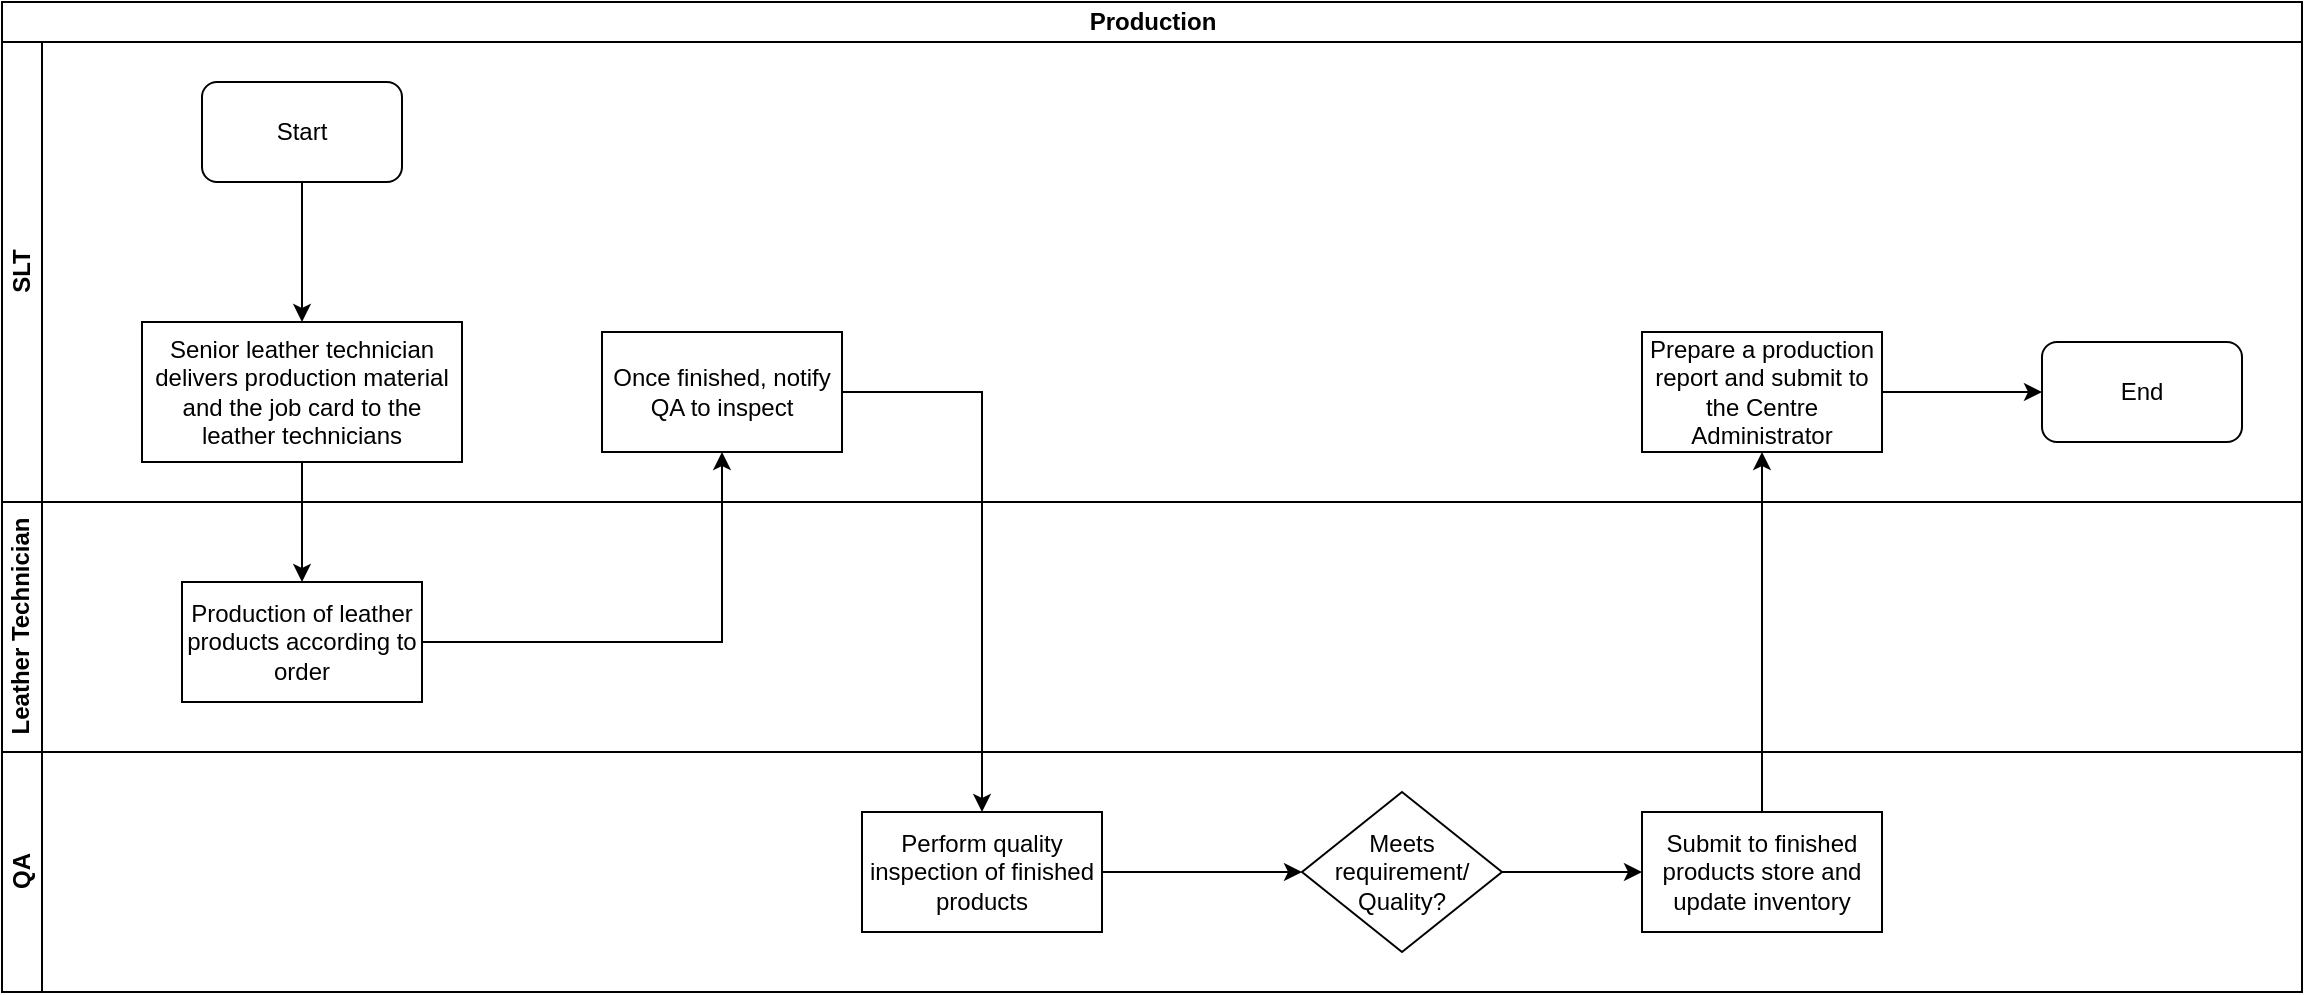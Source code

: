 <mxfile version="13.10.6" type="github">
  <diagram id="o7_8EQ_F5hT5oQO3mwsf" name="Page-1">
    <mxGraphModel dx="1038" dy="547" grid="1" gridSize="10" guides="1" tooltips="1" connect="1" arrows="1" fold="1" page="1" pageScale="1" pageWidth="1169" pageHeight="827" math="0" shadow="0">
      <root>
        <mxCell id="0" />
        <mxCell id="1" parent="0" />
        <mxCell id="xW_DpHAZmuYJ1CRfOqS2-1" value="Production" style="swimlane;html=1;childLayout=stackLayout;resizeParent=1;resizeParentMax=0;horizontal=1;startSize=20;horizontalStack=0;" vertex="1" parent="1">
          <mxGeometry x="10" y="10" width="1150" height="495" as="geometry" />
        </mxCell>
        <mxCell id="xW_DpHAZmuYJ1CRfOqS2-10" value="" style="edgeStyle=orthogonalEdgeStyle;rounded=0;orthogonalLoop=1;jettySize=auto;html=1;" edge="1" parent="xW_DpHAZmuYJ1CRfOqS2-1" source="xW_DpHAZmuYJ1CRfOqS2-8" target="xW_DpHAZmuYJ1CRfOqS2-9">
          <mxGeometry relative="1" as="geometry" />
        </mxCell>
        <mxCell id="xW_DpHAZmuYJ1CRfOqS2-12" value="" style="edgeStyle=orthogonalEdgeStyle;rounded=0;orthogonalLoop=1;jettySize=auto;html=1;" edge="1" parent="xW_DpHAZmuYJ1CRfOqS2-1" source="xW_DpHAZmuYJ1CRfOqS2-9" target="xW_DpHAZmuYJ1CRfOqS2-11">
          <mxGeometry relative="1" as="geometry" />
        </mxCell>
        <mxCell id="xW_DpHAZmuYJ1CRfOqS2-14" value="" style="edgeStyle=orthogonalEdgeStyle;rounded=0;orthogonalLoop=1;jettySize=auto;html=1;" edge="1" parent="xW_DpHAZmuYJ1CRfOqS2-1" source="xW_DpHAZmuYJ1CRfOqS2-11" target="xW_DpHAZmuYJ1CRfOqS2-13">
          <mxGeometry relative="1" as="geometry" />
        </mxCell>
        <mxCell id="xW_DpHAZmuYJ1CRfOqS2-2" value="SLT" style="swimlane;html=1;startSize=20;horizontal=0;" vertex="1" parent="xW_DpHAZmuYJ1CRfOqS2-1">
          <mxGeometry y="20" width="1150" height="230" as="geometry" />
        </mxCell>
        <mxCell id="xW_DpHAZmuYJ1CRfOqS2-5" value="Start" style="rounded=1;whiteSpace=wrap;html=1;" vertex="1" parent="xW_DpHAZmuYJ1CRfOqS2-2">
          <mxGeometry x="100" y="20" width="100" height="50" as="geometry" />
        </mxCell>
        <mxCell id="xW_DpHAZmuYJ1CRfOqS2-8" value="Senior leather technician delivers production material and the job card to the leather technicians" style="rounded=0;whiteSpace=wrap;html=1;" vertex="1" parent="xW_DpHAZmuYJ1CRfOqS2-2">
          <mxGeometry x="70" y="140" width="160" height="70" as="geometry" />
        </mxCell>
        <mxCell id="xW_DpHAZmuYJ1CRfOqS2-7" value="" style="edgeStyle=orthogonalEdgeStyle;rounded=0;orthogonalLoop=1;jettySize=auto;html=1;entryX=0.5;entryY=0;entryDx=0;entryDy=0;" edge="1" parent="xW_DpHAZmuYJ1CRfOqS2-2" source="xW_DpHAZmuYJ1CRfOqS2-5" target="xW_DpHAZmuYJ1CRfOqS2-8">
          <mxGeometry relative="1" as="geometry">
            <mxPoint x="150" y="135" as="targetPoint" />
          </mxGeometry>
        </mxCell>
        <mxCell id="xW_DpHAZmuYJ1CRfOqS2-11" value="Once finished, notify QA to inspect" style="whiteSpace=wrap;html=1;rounded=0;" vertex="1" parent="xW_DpHAZmuYJ1CRfOqS2-2">
          <mxGeometry x="300" y="145" width="120" height="60" as="geometry" />
        </mxCell>
        <mxCell id="xW_DpHAZmuYJ1CRfOqS2-19" value="Prepare a production report and submit to the Centre Administrator" style="whiteSpace=wrap;html=1;rounded=0;" vertex="1" parent="xW_DpHAZmuYJ1CRfOqS2-2">
          <mxGeometry x="820" y="145" width="120" height="60" as="geometry" />
        </mxCell>
        <mxCell id="xW_DpHAZmuYJ1CRfOqS2-3" value="Leather Technician" style="swimlane;html=1;startSize=20;horizontal=0;" vertex="1" parent="xW_DpHAZmuYJ1CRfOqS2-1">
          <mxGeometry y="250" width="1150" height="125" as="geometry" />
        </mxCell>
        <mxCell id="xW_DpHAZmuYJ1CRfOqS2-9" value="Production of leather products according to order" style="whiteSpace=wrap;html=1;rounded=0;" vertex="1" parent="xW_DpHAZmuYJ1CRfOqS2-3">
          <mxGeometry x="90" y="40" width="120" height="60" as="geometry" />
        </mxCell>
        <mxCell id="xW_DpHAZmuYJ1CRfOqS2-4" value="QA" style="swimlane;html=1;startSize=20;horizontal=0;" vertex="1" parent="xW_DpHAZmuYJ1CRfOqS2-1">
          <mxGeometry y="375" width="1150" height="120" as="geometry" />
        </mxCell>
        <mxCell id="xW_DpHAZmuYJ1CRfOqS2-13" value="Perform quality inspection of finished products" style="whiteSpace=wrap;html=1;rounded=0;" vertex="1" parent="xW_DpHAZmuYJ1CRfOqS2-4">
          <mxGeometry x="430" y="30" width="120" height="60" as="geometry" />
        </mxCell>
        <mxCell id="xW_DpHAZmuYJ1CRfOqS2-18" value="" style="edgeStyle=orthogonalEdgeStyle;rounded=0;orthogonalLoop=1;jettySize=auto;html=1;" edge="1" parent="1" source="xW_DpHAZmuYJ1CRfOqS2-15" target="xW_DpHAZmuYJ1CRfOqS2-17">
          <mxGeometry relative="1" as="geometry" />
        </mxCell>
        <mxCell id="xW_DpHAZmuYJ1CRfOqS2-15" value="Meets requirement/ Quality?" style="rhombus;whiteSpace=wrap;html=1;rounded=0;" vertex="1" parent="1">
          <mxGeometry x="660" y="405" width="100" height="80" as="geometry" />
        </mxCell>
        <mxCell id="xW_DpHAZmuYJ1CRfOqS2-16" value="" style="edgeStyle=orthogonalEdgeStyle;rounded=0;orthogonalLoop=1;jettySize=auto;html=1;" edge="1" parent="1" source="xW_DpHAZmuYJ1CRfOqS2-13" target="xW_DpHAZmuYJ1CRfOqS2-15">
          <mxGeometry relative="1" as="geometry" />
        </mxCell>
        <mxCell id="xW_DpHAZmuYJ1CRfOqS2-20" value="" style="edgeStyle=orthogonalEdgeStyle;rounded=0;orthogonalLoop=1;jettySize=auto;html=1;" edge="1" parent="1" source="xW_DpHAZmuYJ1CRfOqS2-17" target="xW_DpHAZmuYJ1CRfOqS2-19">
          <mxGeometry relative="1" as="geometry" />
        </mxCell>
        <mxCell id="xW_DpHAZmuYJ1CRfOqS2-17" value="Submit to finished products store and update inventory" style="whiteSpace=wrap;html=1;rounded=0;" vertex="1" parent="1">
          <mxGeometry x="830" y="415" width="120" height="60" as="geometry" />
        </mxCell>
        <mxCell id="xW_DpHAZmuYJ1CRfOqS2-22" value="" style="edgeStyle=orthogonalEdgeStyle;rounded=0;orthogonalLoop=1;jettySize=auto;html=1;entryX=0;entryY=0.5;entryDx=0;entryDy=0;" edge="1" parent="1" source="xW_DpHAZmuYJ1CRfOqS2-19" target="xW_DpHAZmuYJ1CRfOqS2-23">
          <mxGeometry relative="1" as="geometry">
            <mxPoint x="1030" y="205" as="targetPoint" />
          </mxGeometry>
        </mxCell>
        <mxCell id="xW_DpHAZmuYJ1CRfOqS2-23" value="End" style="rounded=1;whiteSpace=wrap;html=1;" vertex="1" parent="1">
          <mxGeometry x="1030" y="180" width="100" height="50" as="geometry" />
        </mxCell>
      </root>
    </mxGraphModel>
  </diagram>
</mxfile>
